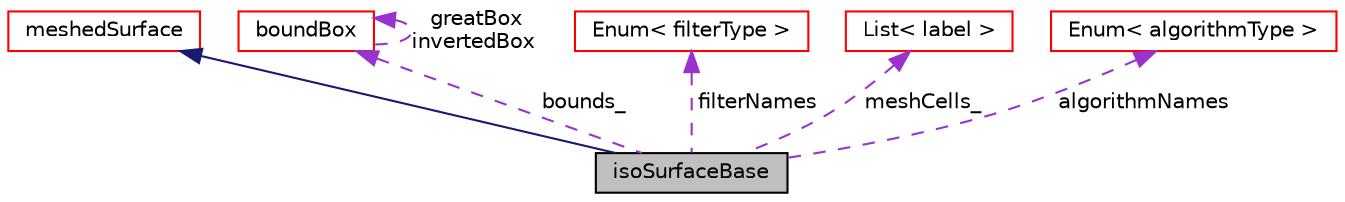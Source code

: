digraph "isoSurfaceBase"
{
  bgcolor="transparent";
  edge [fontname="Helvetica",fontsize="10",labelfontname="Helvetica",labelfontsize="10"];
  node [fontname="Helvetica",fontsize="10",shape=record];
  Node1 [label="isoSurfaceBase",height=0.2,width=0.4,color="black", fillcolor="grey75", style="filled" fontcolor="black"];
  Node2 -> Node1 [dir="back",color="midnightblue",fontsize="10",style="solid",fontname="Helvetica"];
  Node2 [label="meshedSurface",height=0.2,width=0.4,color="red",URL="$classFoam_1_1MeshedSurface.html"];
  Node3 -> Node1 [dir="back",color="darkorchid3",fontsize="10",style="dashed",label=" bounds_" ,fontname="Helvetica"];
  Node3 [label="boundBox",height=0.2,width=0.4,color="red",URL="$classFoam_1_1boundBox.html",tooltip="A bounding box defined in terms of min/max extrema points. "];
  Node3 -> Node3 [dir="back",color="darkorchid3",fontsize="10",style="dashed",label=" greatBox\ninvertedBox" ,fontname="Helvetica"];
  Node4 -> Node1 [dir="back",color="darkorchid3",fontsize="10",style="dashed",label=" filterNames" ,fontname="Helvetica"];
  Node4 [label="Enum\< filterType \>",height=0.2,width=0.4,color="red",URL="$classFoam_1_1Enum.html"];
  Node5 -> Node1 [dir="back",color="darkorchid3",fontsize="10",style="dashed",label=" meshCells_" ,fontname="Helvetica"];
  Node5 [label="List\< label \>",height=0.2,width=0.4,color="red",URL="$classFoam_1_1List.html"];
  Node6 -> Node1 [dir="back",color="darkorchid3",fontsize="10",style="dashed",label=" algorithmNames" ,fontname="Helvetica"];
  Node6 [label="Enum\< algorithmType \>",height=0.2,width=0.4,color="red",URL="$classFoam_1_1Enum.html"];
}

